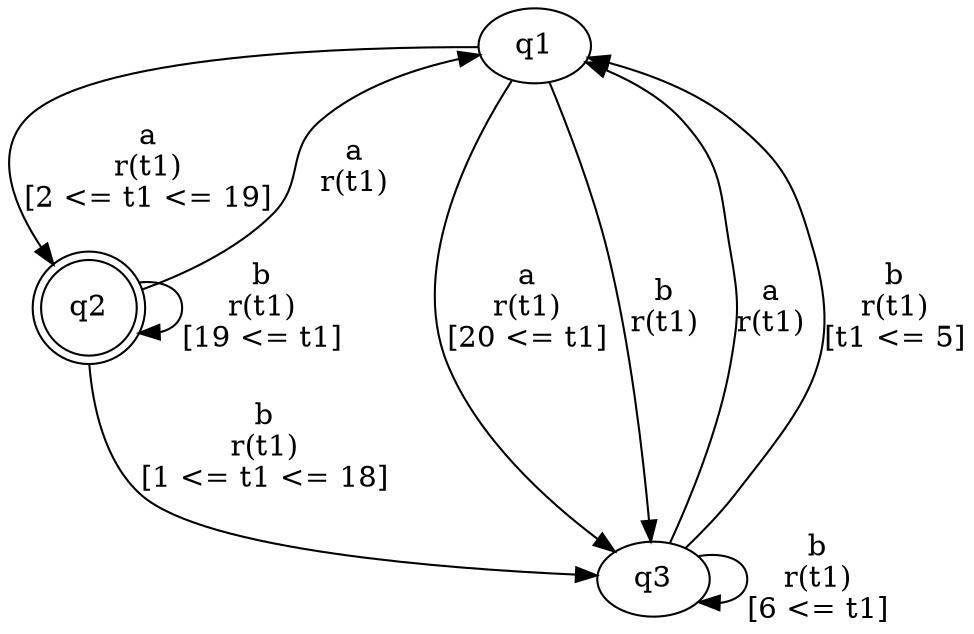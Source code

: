 digraph L {
	qq1[label=q1]
	qq2[label=q2 shape=doublecircle]
	qq3[label=q3]
	qq1 -> qq2[label="a\nr(t1)\n[2 <= t1 <= 19]"]
	qq2 -> qq2[label="b\nr(t1)\n[19 <= t1]"]
	qq2 -> qq1[label="a\nr(t1)\n"]
	qq2 -> qq3[label="b\nr(t1)\n[1 <= t1 <= 18]"]
	qq3 -> qq3[label="b\nr(t1)\n[6 <= t1]"]
	qq3 -> qq1[label="a\nr(t1)\n"]
	qq3 -> qq1[label="b\nr(t1)\n[t1 <= 5]"]
	qq1 -> qq3[label="a\nr(t1)\n[20 <= t1]"]
	qq1 -> qq3[label="b\nr(t1)\n"]
}
